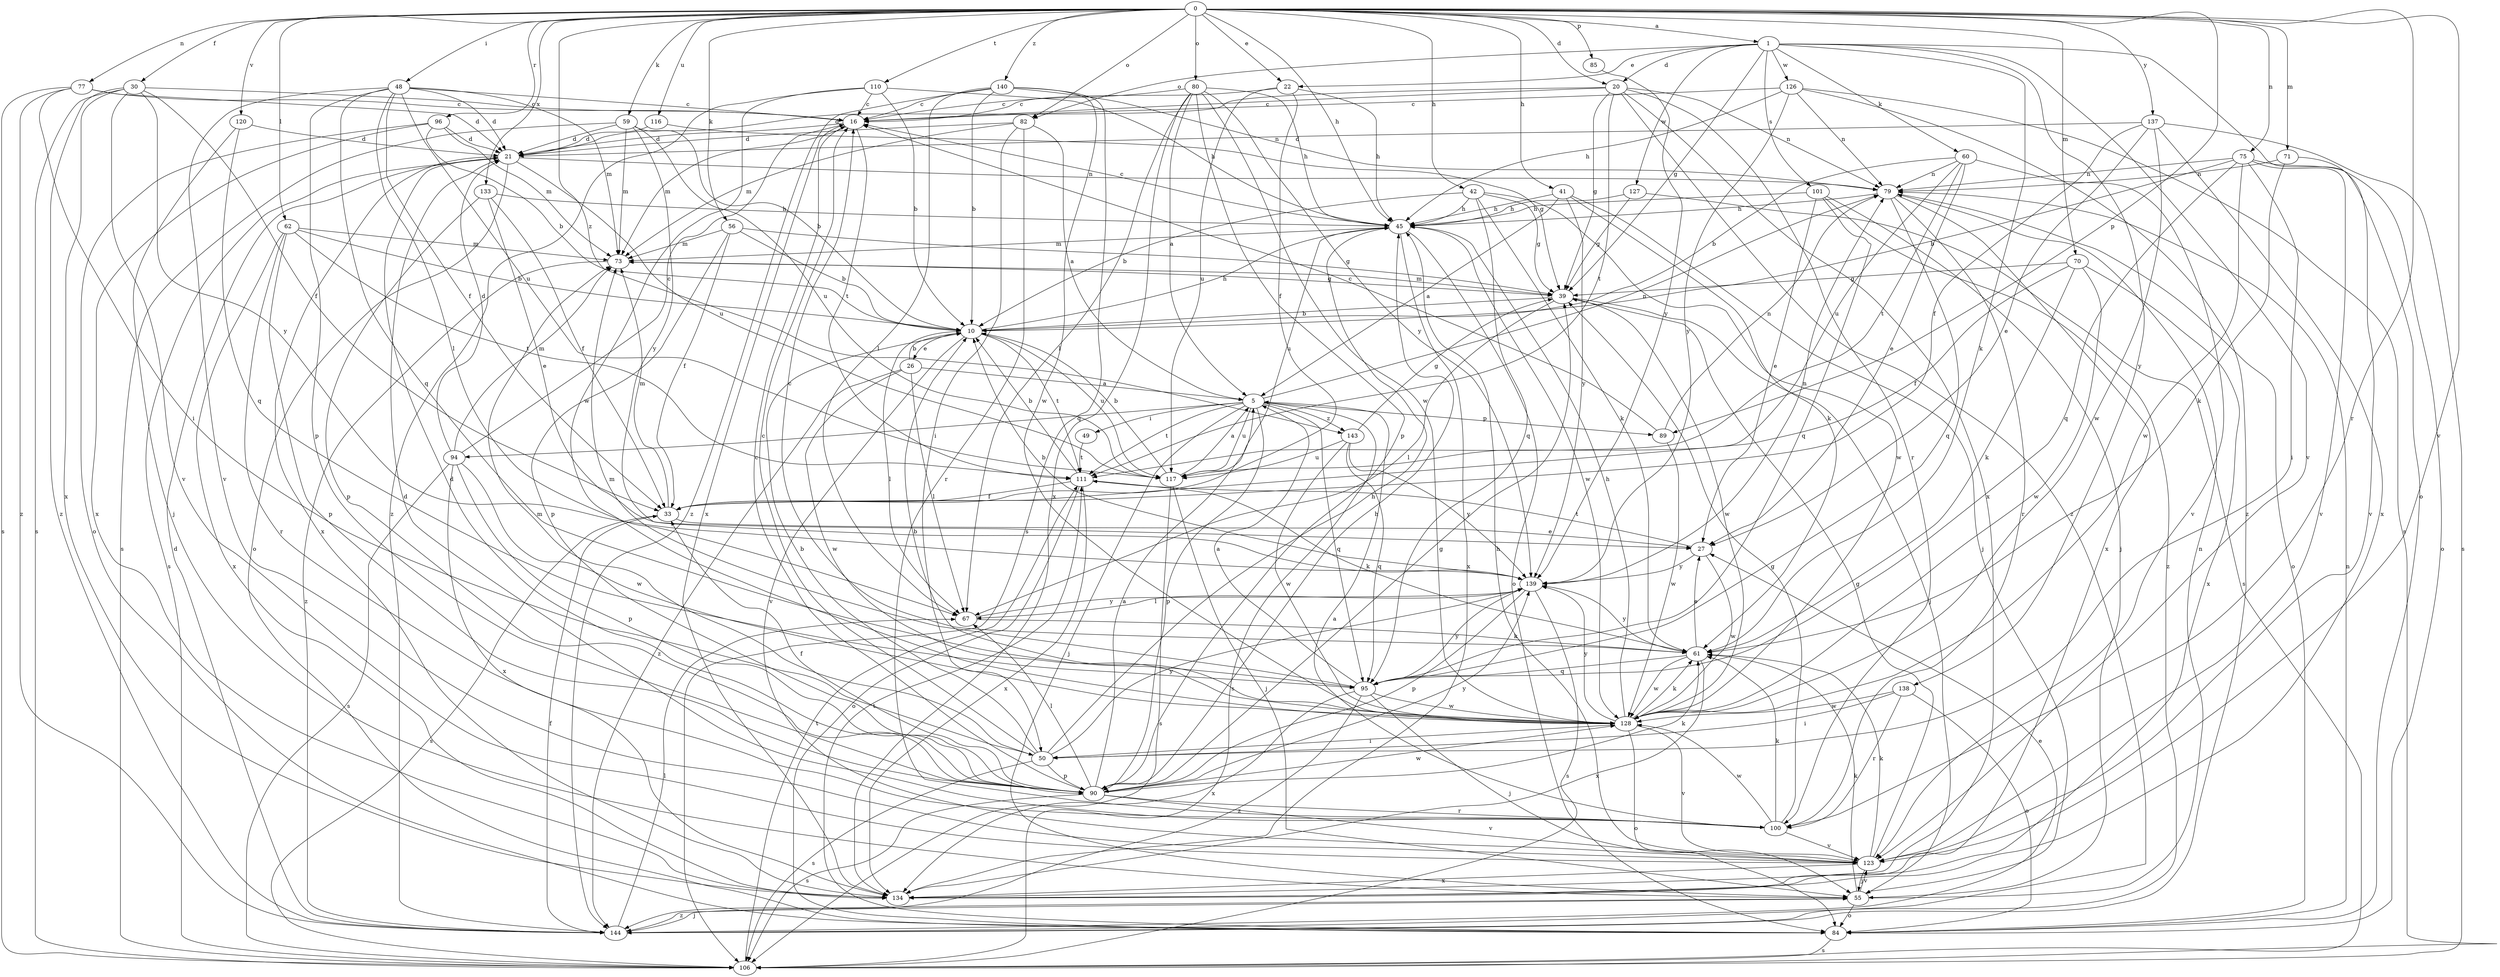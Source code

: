 strict digraph  {
0;
1;
5;
10;
16;
20;
21;
22;
26;
27;
30;
33;
39;
41;
42;
45;
48;
49;
50;
55;
56;
59;
60;
61;
62;
67;
70;
71;
73;
75;
77;
79;
80;
82;
84;
85;
89;
90;
94;
95;
96;
100;
101;
106;
110;
111;
116;
117;
120;
123;
126;
127;
128;
133;
134;
137;
138;
139;
140;
143;
144;
0 -> 1  [label=a];
0 -> 20  [label=d];
0 -> 22  [label=e];
0 -> 30  [label=f];
0 -> 41  [label=h];
0 -> 42  [label=h];
0 -> 45  [label=h];
0 -> 48  [label=i];
0 -> 56  [label=k];
0 -> 59  [label=k];
0 -> 62  [label=l];
0 -> 70  [label=m];
0 -> 71  [label=m];
0 -> 75  [label=n];
0 -> 77  [label=n];
0 -> 80  [label=o];
0 -> 82  [label=o];
0 -> 85  [label=p];
0 -> 89  [label=p];
0 -> 96  [label=r];
0 -> 100  [label=r];
0 -> 110  [label=t];
0 -> 116  [label=u];
0 -> 120  [label=v];
0 -> 123  [label=v];
0 -> 133  [label=x];
0 -> 137  [label=y];
0 -> 140  [label=z];
0 -> 143  [label=z];
1 -> 20  [label=d];
1 -> 22  [label=e];
1 -> 39  [label=g];
1 -> 60  [label=k];
1 -> 61  [label=k];
1 -> 82  [label=o];
1 -> 84  [label=o];
1 -> 101  [label=s];
1 -> 123  [label=v];
1 -> 126  [label=w];
1 -> 127  [label=w];
1 -> 138  [label=y];
5 -> 49  [label=i];
5 -> 55  [label=j];
5 -> 79  [label=n];
5 -> 89  [label=p];
5 -> 90  [label=p];
5 -> 94  [label=q];
5 -> 95  [label=q];
5 -> 106  [label=s];
5 -> 111  [label=t];
5 -> 117  [label=u];
5 -> 143  [label=z];
10 -> 26  [label=e];
10 -> 45  [label=h];
10 -> 67  [label=l];
10 -> 111  [label=t];
10 -> 117  [label=u];
10 -> 123  [label=v];
16 -> 21  [label=d];
16 -> 73  [label=m];
16 -> 111  [label=t];
16 -> 134  [label=x];
20 -> 16  [label=c];
20 -> 21  [label=d];
20 -> 39  [label=g];
20 -> 79  [label=n];
20 -> 100  [label=r];
20 -> 111  [label=t];
20 -> 134  [label=x];
20 -> 144  [label=z];
21 -> 79  [label=n];
21 -> 84  [label=o];
21 -> 106  [label=s];
21 -> 117  [label=u];
21 -> 134  [label=x];
22 -> 16  [label=c];
22 -> 33  [label=f];
22 -> 45  [label=h];
22 -> 117  [label=u];
26 -> 5  [label=a];
26 -> 10  [label=b];
26 -> 67  [label=l];
26 -> 128  [label=w];
26 -> 144  [label=z];
27 -> 111  [label=t];
27 -> 128  [label=w];
27 -> 139  [label=y];
30 -> 16  [label=c];
30 -> 33  [label=f];
30 -> 106  [label=s];
30 -> 123  [label=v];
30 -> 134  [label=x];
30 -> 139  [label=y];
30 -> 144  [label=z];
33 -> 27  [label=e];
33 -> 73  [label=m];
33 -> 106  [label=s];
39 -> 10  [label=b];
39 -> 55  [label=j];
39 -> 67  [label=l];
39 -> 73  [label=m];
39 -> 128  [label=w];
41 -> 5  [label=a];
41 -> 45  [label=h];
41 -> 55  [label=j];
41 -> 61  [label=k];
41 -> 139  [label=y];
42 -> 10  [label=b];
42 -> 39  [label=g];
42 -> 45  [label=h];
42 -> 61  [label=k];
42 -> 95  [label=q];
42 -> 128  [label=w];
45 -> 16  [label=c];
45 -> 73  [label=m];
45 -> 84  [label=o];
45 -> 117  [label=u];
45 -> 128  [label=w];
45 -> 134  [label=x];
48 -> 16  [label=c];
48 -> 21  [label=d];
48 -> 33  [label=f];
48 -> 67  [label=l];
48 -> 73  [label=m];
48 -> 90  [label=p];
48 -> 95  [label=q];
48 -> 117  [label=u];
48 -> 123  [label=v];
49 -> 111  [label=t];
50 -> 10  [label=b];
50 -> 16  [label=c];
50 -> 45  [label=h];
50 -> 73  [label=m];
50 -> 90  [label=p];
50 -> 106  [label=s];
50 -> 139  [label=y];
55 -> 61  [label=k];
55 -> 79  [label=n];
55 -> 84  [label=o];
55 -> 123  [label=v];
55 -> 144  [label=z];
56 -> 10  [label=b];
56 -> 33  [label=f];
56 -> 39  [label=g];
56 -> 73  [label=m];
56 -> 90  [label=p];
59 -> 10  [label=b];
59 -> 21  [label=d];
59 -> 73  [label=m];
59 -> 106  [label=s];
59 -> 117  [label=u];
59 -> 139  [label=y];
60 -> 10  [label=b];
60 -> 27  [label=e];
60 -> 79  [label=n];
60 -> 111  [label=t];
60 -> 117  [label=u];
60 -> 123  [label=v];
61 -> 16  [label=c];
61 -> 27  [label=e];
61 -> 95  [label=q];
61 -> 128  [label=w];
61 -> 134  [label=x];
61 -> 139  [label=y];
62 -> 10  [label=b];
62 -> 73  [label=m];
62 -> 90  [label=p];
62 -> 100  [label=r];
62 -> 111  [label=t];
62 -> 134  [label=x];
67 -> 61  [label=k];
67 -> 139  [label=y];
70 -> 33  [label=f];
70 -> 39  [label=g];
70 -> 61  [label=k];
70 -> 128  [label=w];
70 -> 134  [label=x];
71 -> 61  [label=k];
71 -> 79  [label=n];
71 -> 123  [label=v];
73 -> 39  [label=g];
73 -> 144  [label=z];
75 -> 10  [label=b];
75 -> 50  [label=i];
75 -> 79  [label=n];
75 -> 84  [label=o];
75 -> 95  [label=q];
75 -> 123  [label=v];
75 -> 128  [label=w];
77 -> 16  [label=c];
77 -> 21  [label=d];
77 -> 50  [label=i];
77 -> 106  [label=s];
77 -> 144  [label=z];
79 -> 45  [label=h];
79 -> 84  [label=o];
79 -> 95  [label=q];
79 -> 100  [label=r];
79 -> 134  [label=x];
80 -> 5  [label=a];
80 -> 16  [label=c];
80 -> 45  [label=h];
80 -> 67  [label=l];
80 -> 90  [label=p];
80 -> 128  [label=w];
80 -> 134  [label=x];
80 -> 139  [label=y];
82 -> 5  [label=a];
82 -> 21  [label=d];
82 -> 50  [label=i];
82 -> 73  [label=m];
82 -> 100  [label=r];
84 -> 79  [label=n];
84 -> 106  [label=s];
84 -> 111  [label=t];
85 -> 139  [label=y];
89 -> 16  [label=c];
89 -> 79  [label=n];
89 -> 128  [label=w];
90 -> 5  [label=a];
90 -> 16  [label=c];
90 -> 21  [label=d];
90 -> 33  [label=f];
90 -> 39  [label=g];
90 -> 45  [label=h];
90 -> 61  [label=k];
90 -> 67  [label=l];
90 -> 100  [label=r];
90 -> 106  [label=s];
90 -> 123  [label=v];
90 -> 128  [label=w];
90 -> 139  [label=y];
94 -> 16  [label=c];
94 -> 21  [label=d];
94 -> 73  [label=m];
94 -> 90  [label=p];
94 -> 106  [label=s];
94 -> 128  [label=w];
94 -> 134  [label=x];
95 -> 5  [label=a];
95 -> 55  [label=j];
95 -> 73  [label=m];
95 -> 128  [label=w];
95 -> 134  [label=x];
95 -> 139  [label=y];
95 -> 144  [label=z];
96 -> 10  [label=b];
96 -> 21  [label=d];
96 -> 73  [label=m];
96 -> 84  [label=o];
96 -> 134  [label=x];
100 -> 5  [label=a];
100 -> 21  [label=d];
100 -> 39  [label=g];
100 -> 61  [label=k];
100 -> 123  [label=v];
100 -> 128  [label=w];
101 -> 27  [label=e];
101 -> 45  [label=h];
101 -> 55  [label=j];
101 -> 95  [label=q];
101 -> 144  [label=z];
106 -> 111  [label=t];
110 -> 10  [label=b];
110 -> 16  [label=c];
110 -> 45  [label=h];
110 -> 128  [label=w];
110 -> 144  [label=z];
111 -> 10  [label=b];
111 -> 33  [label=f];
111 -> 61  [label=k];
111 -> 84  [label=o];
111 -> 134  [label=x];
116 -> 21  [label=d];
116 -> 39  [label=g];
117 -> 5  [label=a];
117 -> 10  [label=b];
117 -> 55  [label=j];
117 -> 106  [label=s];
120 -> 21  [label=d];
120 -> 55  [label=j];
120 -> 95  [label=q];
123 -> 39  [label=g];
123 -> 45  [label=h];
123 -> 55  [label=j];
123 -> 61  [label=k];
123 -> 134  [label=x];
126 -> 16  [label=c];
126 -> 45  [label=h];
126 -> 79  [label=n];
126 -> 106  [label=s];
126 -> 139  [label=y];
126 -> 144  [label=z];
127 -> 39  [label=g];
127 -> 45  [label=h];
127 -> 106  [label=s];
128 -> 10  [label=b];
128 -> 45  [label=h];
128 -> 50  [label=i];
128 -> 61  [label=k];
128 -> 84  [label=o];
128 -> 123  [label=v];
128 -> 139  [label=y];
133 -> 27  [label=e];
133 -> 33  [label=f];
133 -> 45  [label=h];
133 -> 90  [label=p];
137 -> 21  [label=d];
137 -> 27  [label=e];
137 -> 33  [label=f];
137 -> 106  [label=s];
137 -> 128  [label=w];
137 -> 134  [label=x];
138 -> 50  [label=i];
138 -> 84  [label=o];
138 -> 100  [label=r];
138 -> 128  [label=w];
139 -> 10  [label=b];
139 -> 67  [label=l];
139 -> 79  [label=n];
139 -> 90  [label=p];
139 -> 106  [label=s];
140 -> 10  [label=b];
140 -> 16  [label=c];
140 -> 67  [label=l];
140 -> 79  [label=n];
140 -> 106  [label=s];
140 -> 128  [label=w];
140 -> 144  [label=z];
143 -> 39  [label=g];
143 -> 95  [label=q];
143 -> 117  [label=u];
143 -> 128  [label=w];
143 -> 139  [label=y];
144 -> 21  [label=d];
144 -> 27  [label=e];
144 -> 33  [label=f];
144 -> 55  [label=j];
144 -> 67  [label=l];
}
